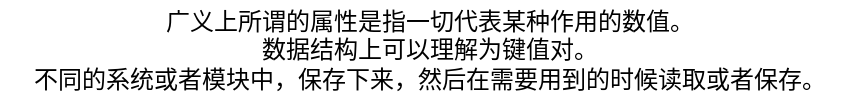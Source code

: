 <mxfile version="26.0.4">
  <diagram name="第 1 页" id="vHibylUXFULGrBTAoTh_">
    <mxGraphModel dx="2231" dy="1214" grid="1" gridSize="10" guides="1" tooltips="1" connect="1" arrows="1" fold="1" page="1" pageScale="1" pageWidth="827" pageHeight="1169" math="0" shadow="0">
      <root>
        <mxCell id="0" />
        <mxCell id="1" parent="0" />
        <mxCell id="Sv2eiXyigtitwMc6iaWY-2" value="广义上所谓的属性是指一切代表某种作用的数值。&lt;div&gt;数据结构上可以理解为键值对。&lt;/div&gt;&lt;div&gt;不同的系统或者模块中，保存下来，然后在需要用到的时候读取或者保存。&lt;/div&gt;" style="text;html=1;align=center;verticalAlign=middle;whiteSpace=wrap;rounded=0;" vertex="1" parent="1">
          <mxGeometry width="430" height="50" as="geometry" />
        </mxCell>
      </root>
    </mxGraphModel>
  </diagram>
</mxfile>
